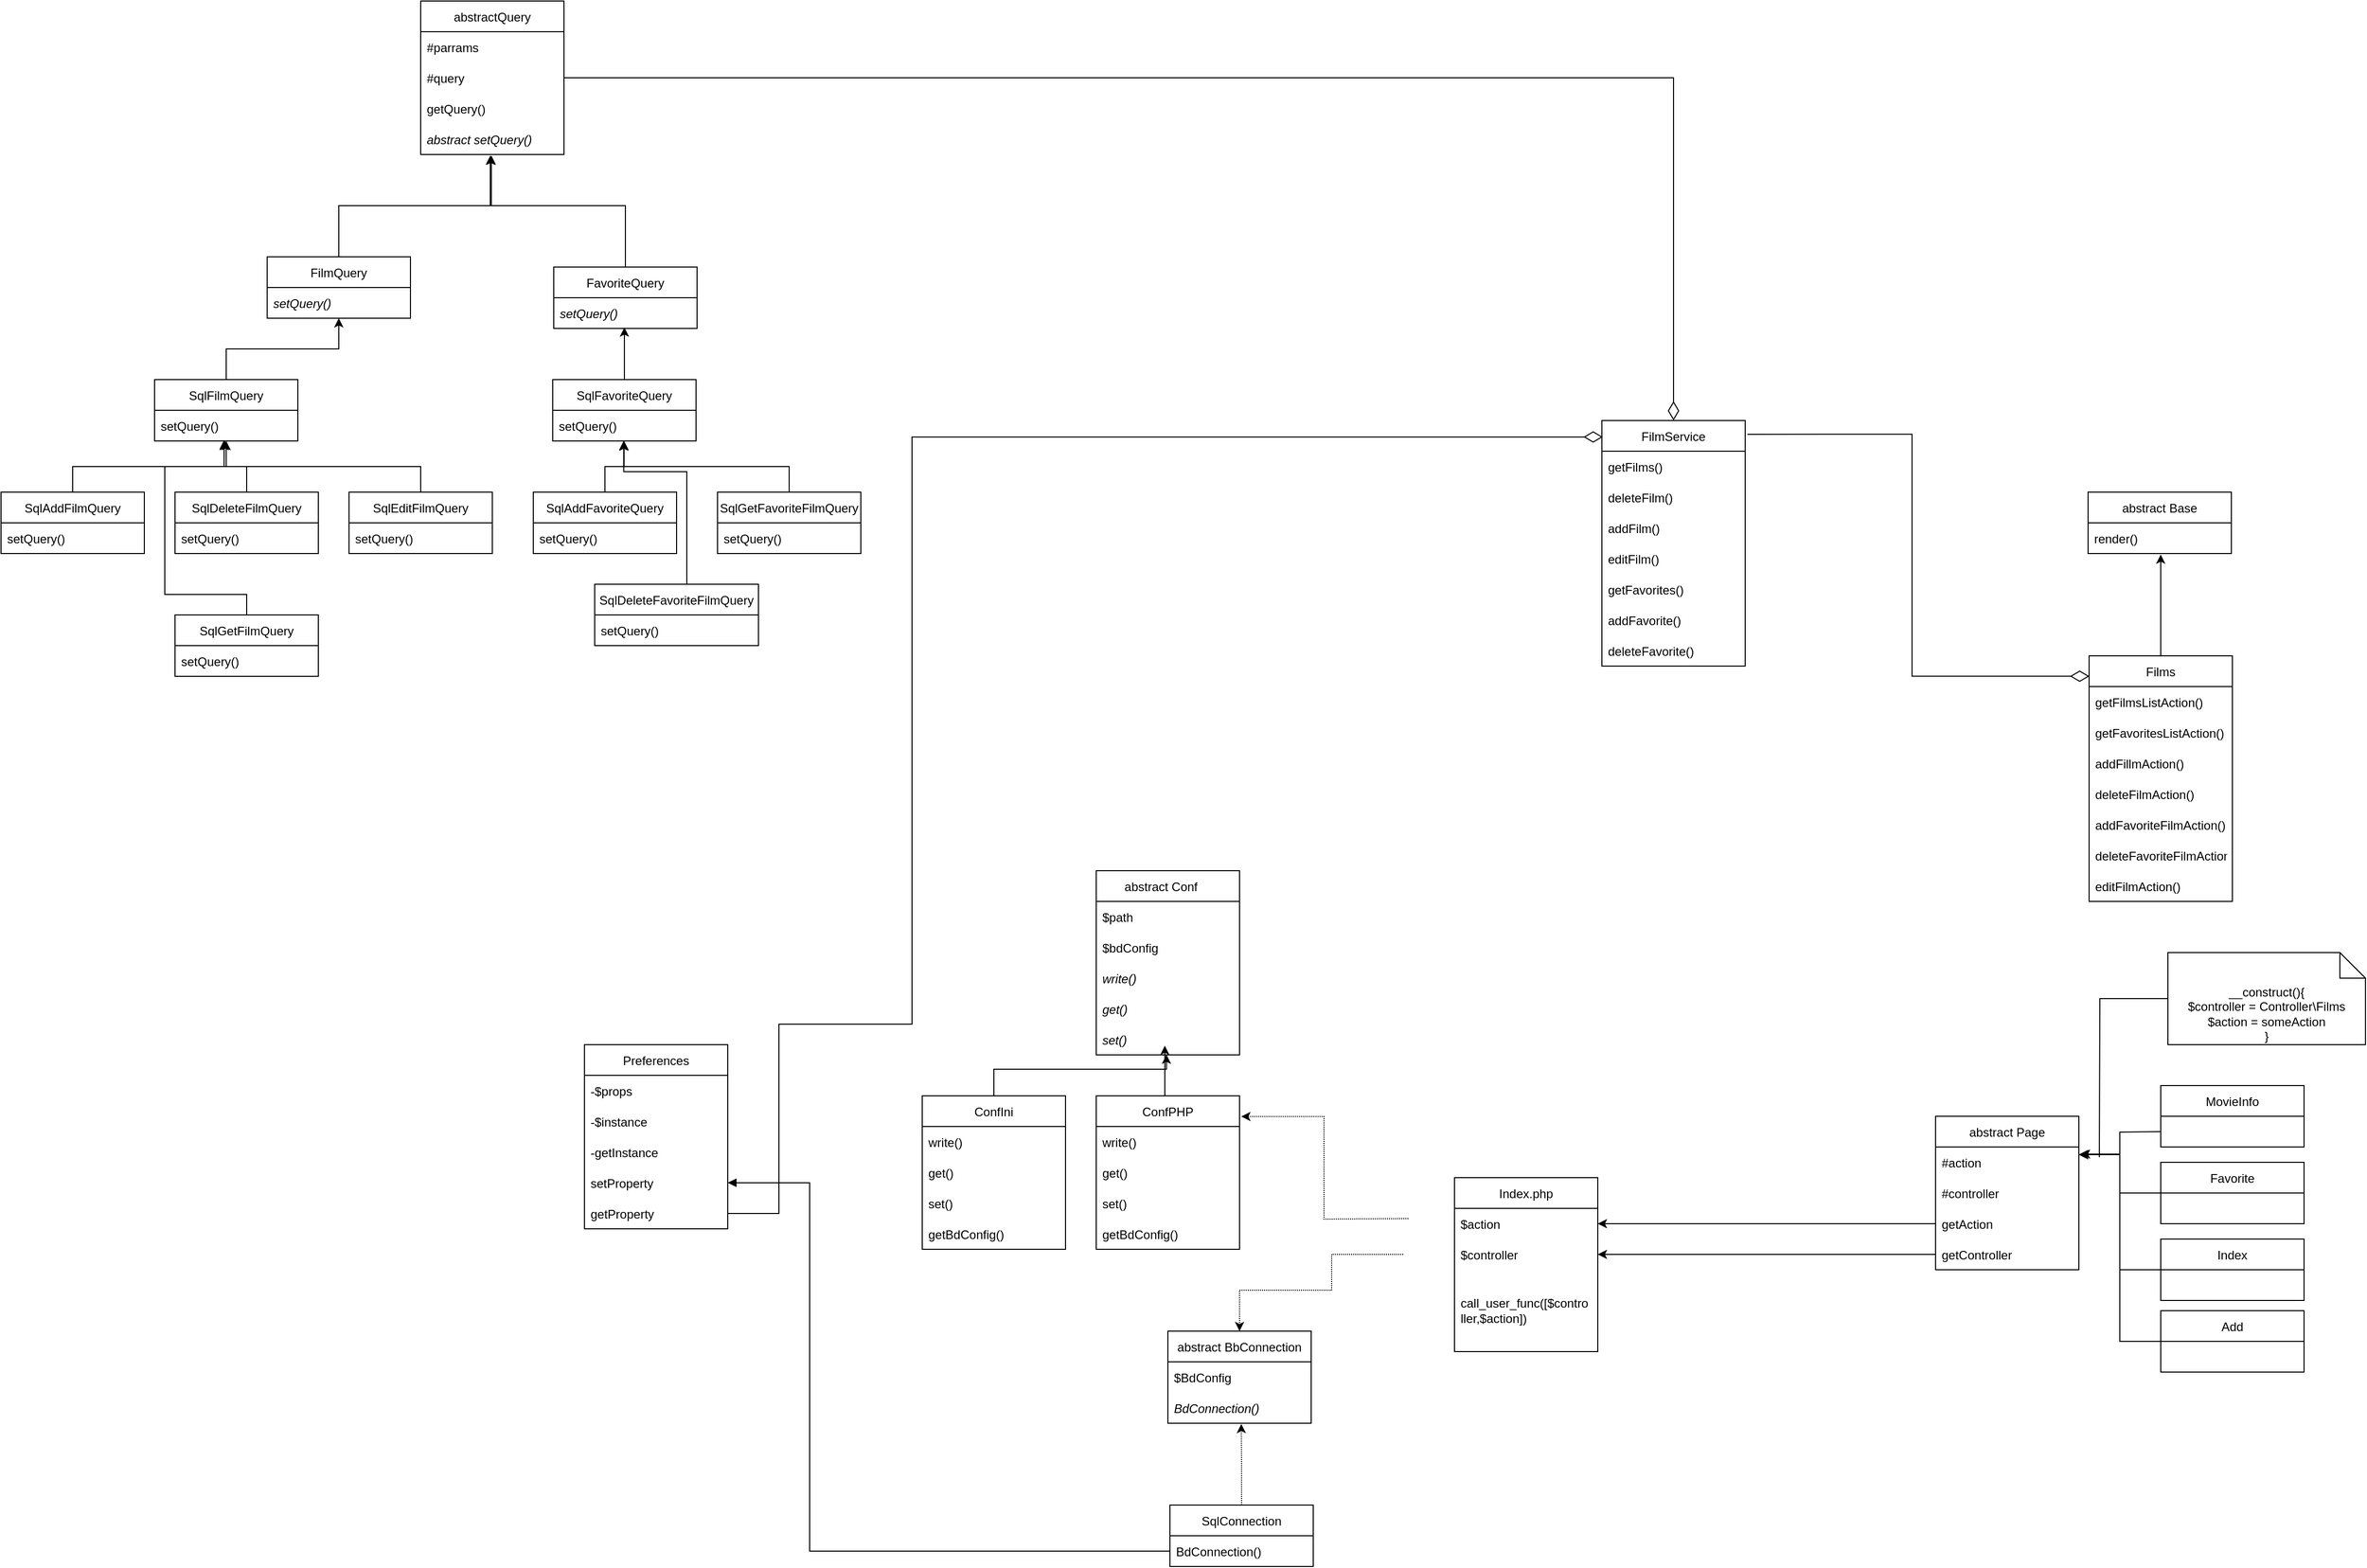 <mxfile version="16.2.7" type="github">
  <diagram id="x-eCoYUIMHcj22K13xYS" name="Page-1">
    <mxGraphModel dx="3325" dy="2113" grid="1" gridSize="10" guides="1" tooltips="1" connect="1" arrows="1" fold="1" page="1" pageScale="1" pageWidth="827" pageHeight="1169" math="0" shadow="0">
      <root>
        <mxCell id="0" />
        <mxCell id="1" parent="0" />
        <mxCell id="15lj-LPrfB2Xkm7jObaA-2" value="Index.php" style="swimlane;fontStyle=0;childLayout=stackLayout;horizontal=1;startSize=30;horizontalStack=0;resizeParent=1;resizeParentMax=0;resizeLast=0;collapsible=1;marginBottom=0;" parent="1" vertex="1">
          <mxGeometry x="130" y="330" width="140" height="170" as="geometry" />
        </mxCell>
        <mxCell id="dRqIgvYT9q5o6ogkmGFB-86" value="$action" style="text;strokeColor=none;fillColor=none;align=left;verticalAlign=middle;spacingLeft=4;spacingRight=4;overflow=hidden;points=[[0,0.5],[1,0.5]];portConstraint=eastwest;rotatable=0;" parent="15lj-LPrfB2Xkm7jObaA-2" vertex="1">
          <mxGeometry y="30" width="140" height="30" as="geometry" />
        </mxCell>
        <mxCell id="TvkVTVuoh55vLjsFHBJw-63" value="$controller" style="text;strokeColor=none;fillColor=none;align=left;verticalAlign=middle;spacingLeft=4;spacingRight=4;overflow=hidden;points=[[0,0.5],[1,0.5]];portConstraint=eastwest;rotatable=0;" vertex="1" parent="15lj-LPrfB2Xkm7jObaA-2">
          <mxGeometry y="60" width="140" height="30" as="geometry" />
        </mxCell>
        <mxCell id="TvkVTVuoh55vLjsFHBJw-234" value="call_user_func([$contro&lt;br&gt;ller,$action])" style="text;strokeColor=none;fillColor=none;align=left;verticalAlign=middle;spacingLeft=4;spacingRight=4;overflow=hidden;points=[[0,0.5],[1,0.5]];portConstraint=eastwest;rotatable=0;horizontal=1;whiteSpace=wrap;html=1;" vertex="1" parent="15lj-LPrfB2Xkm7jObaA-2">
          <mxGeometry y="90" width="140" height="80" as="geometry" />
        </mxCell>
        <mxCell id="dRqIgvYT9q5o6ogkmGFB-2" value="abstract Conf    " style="swimlane;fontStyle=0;childLayout=stackLayout;horizontal=1;startSize=30;horizontalStack=0;resizeParent=1;resizeParentMax=0;resizeLast=0;collapsible=1;marginBottom=0;" parent="1" vertex="1">
          <mxGeometry x="-220" y="30" width="140" height="180" as="geometry" />
        </mxCell>
        <mxCell id="dRqIgvYT9q5o6ogkmGFB-3" value="$path" style="text;strokeColor=none;fillColor=none;align=left;verticalAlign=middle;spacingLeft=4;spacingRight=4;overflow=hidden;points=[[0,0.5],[1,0.5]];portConstraint=eastwest;rotatable=0;" parent="dRqIgvYT9q5o6ogkmGFB-2" vertex="1">
          <mxGeometry y="30" width="140" height="30" as="geometry" />
        </mxCell>
        <mxCell id="dRqIgvYT9q5o6ogkmGFB-90" value="$bdConfig" style="text;strokeColor=none;fillColor=none;align=left;verticalAlign=middle;spacingLeft=4;spacingRight=4;overflow=hidden;points=[[0,0.5],[1,0.5]];portConstraint=eastwest;rotatable=0;" parent="dRqIgvYT9q5o6ogkmGFB-2" vertex="1">
          <mxGeometry y="60" width="140" height="30" as="geometry" />
        </mxCell>
        <mxCell id="dRqIgvYT9q5o6ogkmGFB-80" value="write()" style="text;strokeColor=none;fillColor=none;align=left;verticalAlign=middle;spacingLeft=4;spacingRight=4;overflow=hidden;points=[[0,0.5],[1,0.5]];portConstraint=eastwest;rotatable=0;fontStyle=2" parent="dRqIgvYT9q5o6ogkmGFB-2" vertex="1">
          <mxGeometry y="90" width="140" height="30" as="geometry" />
        </mxCell>
        <mxCell id="dRqIgvYT9q5o6ogkmGFB-4" value="get()" style="text;strokeColor=none;fillColor=none;align=left;verticalAlign=middle;spacingLeft=4;spacingRight=4;overflow=hidden;points=[[0,0.5],[1,0.5]];portConstraint=eastwest;rotatable=0;fontStyle=2" parent="dRqIgvYT9q5o6ogkmGFB-2" vertex="1">
          <mxGeometry y="120" width="140" height="30" as="geometry" />
        </mxCell>
        <mxCell id="dRqIgvYT9q5o6ogkmGFB-5" value="set()" style="text;strokeColor=none;fillColor=none;align=left;verticalAlign=middle;spacingLeft=4;spacingRight=4;overflow=hidden;points=[[0,0.5],[1,0.5]];portConstraint=eastwest;rotatable=0;fontStyle=2" parent="dRqIgvYT9q5o6ogkmGFB-2" vertex="1">
          <mxGeometry y="150" width="140" height="30" as="geometry" />
        </mxCell>
        <mxCell id="dRqIgvYT9q5o6ogkmGFB-16" style="edgeStyle=orthogonalEdgeStyle;rounded=0;orthogonalLoop=1;jettySize=auto;html=1;entryX=0.49;entryY=0.993;entryDx=0;entryDy=0;entryPerimeter=0;" parent="1" target="dRqIgvYT9q5o6ogkmGFB-5" edge="1">
          <mxGeometry relative="1" as="geometry">
            <mxPoint x="-320" y="253" as="sourcePoint" />
            <mxPoint x="-151.96" y="204" as="targetPoint" />
            <Array as="points">
              <mxPoint x="-320" y="224" />
              <mxPoint x="-151" y="224" />
            </Array>
          </mxGeometry>
        </mxCell>
        <mxCell id="dRqIgvYT9q5o6ogkmGFB-12" value="ConfIni" style="swimlane;fontStyle=0;childLayout=stackLayout;horizontal=1;startSize=30;horizontalStack=0;resizeParent=1;resizeParentMax=0;resizeLast=0;collapsible=1;marginBottom=0;" parent="1" vertex="1">
          <mxGeometry x="-390" y="250" width="140" height="150" as="geometry" />
        </mxCell>
        <mxCell id="dRqIgvYT9q5o6ogkmGFB-13" value="write()" style="text;strokeColor=none;fillColor=none;align=left;verticalAlign=middle;spacingLeft=4;spacingRight=4;overflow=hidden;points=[[0,0.5],[1,0.5]];portConstraint=eastwest;rotatable=0;" parent="dRqIgvYT9q5o6ogkmGFB-12" vertex="1">
          <mxGeometry y="30" width="140" height="30" as="geometry" />
        </mxCell>
        <mxCell id="dRqIgvYT9q5o6ogkmGFB-14" value="get() " style="text;strokeColor=none;fillColor=none;align=left;verticalAlign=middle;spacingLeft=4;spacingRight=4;overflow=hidden;points=[[0,0.5],[1,0.5]];portConstraint=eastwest;rotatable=0;" parent="dRqIgvYT9q5o6ogkmGFB-12" vertex="1">
          <mxGeometry y="60" width="140" height="30" as="geometry" />
        </mxCell>
        <mxCell id="dRqIgvYT9q5o6ogkmGFB-15" value="set()" style="text;strokeColor=none;fillColor=none;align=left;verticalAlign=middle;spacingLeft=4;spacingRight=4;overflow=hidden;points=[[0,0.5],[1,0.5]];portConstraint=eastwest;rotatable=0;" parent="dRqIgvYT9q5o6ogkmGFB-12" vertex="1">
          <mxGeometry y="90" width="140" height="30" as="geometry" />
        </mxCell>
        <mxCell id="dRqIgvYT9q5o6ogkmGFB-89" value="getBdConfig()" style="text;strokeColor=none;fillColor=none;align=left;verticalAlign=middle;spacingLeft=4;spacingRight=4;overflow=hidden;points=[[0,0.5],[1,0.5]];portConstraint=eastwest;rotatable=0;" parent="dRqIgvYT9q5o6ogkmGFB-12" vertex="1">
          <mxGeometry y="120" width="140" height="30" as="geometry" />
        </mxCell>
        <mxCell id="dRqIgvYT9q5o6ogkmGFB-70" style="edgeStyle=orthogonalEdgeStyle;rounded=0;orthogonalLoop=1;jettySize=auto;html=1;entryX=0.493;entryY=1.033;entryDx=0;entryDy=0;entryPerimeter=0;" parent="1" edge="1">
          <mxGeometry relative="1" as="geometry">
            <mxPoint x="-152" y="250" as="sourcePoint" />
            <mxPoint x="-152.98" y="200.99" as="targetPoint" />
            <Array as="points">
              <mxPoint x="-153" y="250" />
            </Array>
          </mxGeometry>
        </mxCell>
        <mxCell id="dRqIgvYT9q5o6ogkmGFB-64" value="ConfPHP" style="swimlane;fontStyle=0;childLayout=stackLayout;horizontal=1;startSize=30;horizontalStack=0;resizeParent=1;resizeParentMax=0;resizeLast=0;collapsible=1;marginBottom=0;" parent="1" vertex="1">
          <mxGeometry x="-220" y="250" width="140" height="150" as="geometry" />
        </mxCell>
        <mxCell id="dRqIgvYT9q5o6ogkmGFB-65" value="write()" style="text;strokeColor=none;fillColor=none;align=left;verticalAlign=middle;spacingLeft=4;spacingRight=4;overflow=hidden;points=[[0,0.5],[1,0.5]];portConstraint=eastwest;rotatable=0;" parent="dRqIgvYT9q5o6ogkmGFB-64" vertex="1">
          <mxGeometry y="30" width="140" height="30" as="geometry" />
        </mxCell>
        <mxCell id="dRqIgvYT9q5o6ogkmGFB-66" value="get() " style="text;strokeColor=none;fillColor=none;align=left;verticalAlign=middle;spacingLeft=4;spacingRight=4;overflow=hidden;points=[[0,0.5],[1,0.5]];portConstraint=eastwest;rotatable=0;" parent="dRqIgvYT9q5o6ogkmGFB-64" vertex="1">
          <mxGeometry y="60" width="140" height="30" as="geometry" />
        </mxCell>
        <mxCell id="dRqIgvYT9q5o6ogkmGFB-67" value="set()" style="text;strokeColor=none;fillColor=none;align=left;verticalAlign=middle;spacingLeft=4;spacingRight=4;overflow=hidden;points=[[0,0.5],[1,0.5]];portConstraint=eastwest;rotatable=0;" parent="dRqIgvYT9q5o6ogkmGFB-64" vertex="1">
          <mxGeometry y="90" width="140" height="30" as="geometry" />
        </mxCell>
        <mxCell id="dRqIgvYT9q5o6ogkmGFB-88" value="getBdConfig()" style="text;strokeColor=none;fillColor=none;align=left;verticalAlign=middle;spacingLeft=4;spacingRight=4;overflow=hidden;points=[[0,0.5],[1,0.5]];portConstraint=eastwest;rotatable=0;" parent="dRqIgvYT9q5o6ogkmGFB-64" vertex="1">
          <mxGeometry y="120" width="140" height="30" as="geometry" />
        </mxCell>
        <mxCell id="dRqIgvYT9q5o6ogkmGFB-85" style="edgeStyle=orthogonalEdgeStyle;rounded=0;orthogonalLoop=1;jettySize=auto;html=1;entryX=1.012;entryY=0.135;entryDx=0;entryDy=0;entryPerimeter=0;dashed=1;dashPattern=1 1;" parent="1" target="dRqIgvYT9q5o6ogkmGFB-64" edge="1">
          <mxGeometry relative="1" as="geometry">
            <mxPoint x="85" y="370" as="sourcePoint" />
          </mxGeometry>
        </mxCell>
        <mxCell id="dRqIgvYT9q5o6ogkmGFB-91" value="abstract BbConnection" style="swimlane;fontStyle=0;childLayout=stackLayout;horizontal=1;startSize=30;horizontalStack=0;resizeParent=1;resizeParentMax=0;resizeLast=0;collapsible=1;marginBottom=0;" parent="1" vertex="1">
          <mxGeometry x="-150" y="480" width="140" height="90" as="geometry" />
        </mxCell>
        <mxCell id="dRqIgvYT9q5o6ogkmGFB-92" value="$BdConfig" style="text;strokeColor=none;fillColor=none;align=left;verticalAlign=middle;spacingLeft=4;spacingRight=4;overflow=hidden;points=[[0,0.5],[1,0.5]];portConstraint=eastwest;rotatable=0;" parent="dRqIgvYT9q5o6ogkmGFB-91" vertex="1">
          <mxGeometry y="30" width="140" height="30" as="geometry" />
        </mxCell>
        <mxCell id="dRqIgvYT9q5o6ogkmGFB-93" value="BdConnection()" style="text;strokeColor=none;fillColor=none;align=left;verticalAlign=middle;spacingLeft=4;spacingRight=4;overflow=hidden;points=[[0,0.5],[1,0.5]];portConstraint=eastwest;rotatable=0;fontStyle=2" parent="dRqIgvYT9q5o6ogkmGFB-91" vertex="1">
          <mxGeometry y="60" width="140" height="30" as="geometry" />
        </mxCell>
        <mxCell id="dRqIgvYT9q5o6ogkmGFB-95" style="edgeStyle=orthogonalEdgeStyle;rounded=0;orthogonalLoop=1;jettySize=auto;html=1;entryX=0.5;entryY=0;entryDx=0;entryDy=0;dashed=1;dashPattern=1 1;fontStyle=3" parent="1" target="dRqIgvYT9q5o6ogkmGFB-91" edge="1">
          <mxGeometry relative="1" as="geometry">
            <Array as="points">
              <mxPoint x="10" y="405" />
              <mxPoint x="10" y="440" />
              <mxPoint x="-80" y="440" />
            </Array>
            <mxPoint x="80" y="405" as="sourcePoint" />
          </mxGeometry>
        </mxCell>
        <mxCell id="dRqIgvYT9q5o6ogkmGFB-101" style="edgeStyle=orthogonalEdgeStyle;rounded=0;orthogonalLoop=1;jettySize=auto;html=1;entryX=0.512;entryY=1.024;entryDx=0;entryDy=0;entryPerimeter=0;dashed=1;dashPattern=1 1;" parent="1" source="dRqIgvYT9q5o6ogkmGFB-96" target="dRqIgvYT9q5o6ogkmGFB-93" edge="1">
          <mxGeometry relative="1" as="geometry" />
        </mxCell>
        <mxCell id="dRqIgvYT9q5o6ogkmGFB-96" value="SqlConnection" style="swimlane;fontStyle=0;childLayout=stackLayout;horizontal=1;startSize=30;horizontalStack=0;resizeParent=1;resizeParentMax=0;resizeLast=0;collapsible=1;marginBottom=0;" parent="1" vertex="1">
          <mxGeometry x="-148" y="650" width="140" height="60" as="geometry" />
        </mxCell>
        <mxCell id="dRqIgvYT9q5o6ogkmGFB-98" value="BdConnection()" style="text;strokeColor=none;fillColor=none;align=left;verticalAlign=middle;spacingLeft=4;spacingRight=4;overflow=hidden;points=[[0,0.5],[1,0.5]];portConstraint=eastwest;rotatable=0;fontStyle=0" parent="dRqIgvYT9q5o6ogkmGFB-96" vertex="1">
          <mxGeometry y="30" width="140" height="30" as="geometry" />
        </mxCell>
        <mxCell id="TvkVTVuoh55vLjsFHBJw-1" value="Preferences" style="swimlane;fontStyle=0;childLayout=stackLayout;horizontal=1;startSize=30;horizontalStack=0;resizeParent=1;resizeParentMax=0;resizeLast=0;collapsible=1;marginBottom=0;" vertex="1" parent="1">
          <mxGeometry x="-720" y="200" width="140" height="180" as="geometry" />
        </mxCell>
        <mxCell id="TvkVTVuoh55vLjsFHBJw-3" value="-$props" style="text;strokeColor=none;fillColor=none;align=left;verticalAlign=middle;spacingLeft=4;spacingRight=4;overflow=hidden;points=[[0,0.5],[1,0.5]];portConstraint=eastwest;rotatable=0;" vertex="1" parent="TvkVTVuoh55vLjsFHBJw-1">
          <mxGeometry y="30" width="140" height="30" as="geometry" />
        </mxCell>
        <mxCell id="TvkVTVuoh55vLjsFHBJw-2" value="-$instance" style="text;strokeColor=none;fillColor=none;align=left;verticalAlign=middle;spacingLeft=4;spacingRight=4;overflow=hidden;points=[[0,0.5],[1,0.5]];portConstraint=eastwest;rotatable=0;" vertex="1" parent="TvkVTVuoh55vLjsFHBJw-1">
          <mxGeometry y="60" width="140" height="30" as="geometry" />
        </mxCell>
        <mxCell id="TvkVTVuoh55vLjsFHBJw-4" value="-getInstance" style="text;strokeColor=none;fillColor=none;align=left;verticalAlign=middle;spacingLeft=4;spacingRight=4;overflow=hidden;points=[[0,0.5],[1,0.5]];portConstraint=eastwest;rotatable=0;" vertex="1" parent="TvkVTVuoh55vLjsFHBJw-1">
          <mxGeometry y="90" width="140" height="30" as="geometry" />
        </mxCell>
        <mxCell id="TvkVTVuoh55vLjsFHBJw-5" value="setProperty" style="text;strokeColor=none;fillColor=none;align=left;verticalAlign=middle;spacingLeft=4;spacingRight=4;overflow=hidden;points=[[0,0.5],[1,0.5]];portConstraint=eastwest;rotatable=0;" vertex="1" parent="TvkVTVuoh55vLjsFHBJw-1">
          <mxGeometry y="120" width="140" height="30" as="geometry" />
        </mxCell>
        <mxCell id="TvkVTVuoh55vLjsFHBJw-6" value="getProperty" style="text;strokeColor=none;fillColor=none;align=left;verticalAlign=middle;spacingLeft=4;spacingRight=4;overflow=hidden;points=[[0,0.5],[1,0.5]];portConstraint=eastwest;rotatable=0;" vertex="1" parent="TvkVTVuoh55vLjsFHBJw-1">
          <mxGeometry y="150" width="140" height="30" as="geometry" />
        </mxCell>
        <mxCell id="TvkVTVuoh55vLjsFHBJw-26" value="abstract Page" style="swimlane;fontStyle=0;childLayout=stackLayout;horizontal=1;startSize=30;horizontalStack=0;resizeParent=1;resizeParentMax=0;resizeLast=0;collapsible=1;marginBottom=0;html=0;" vertex="1" parent="1">
          <mxGeometry x="600" y="270" width="140" height="150" as="geometry" />
        </mxCell>
        <mxCell id="TvkVTVuoh55vLjsFHBJw-57" value="#action" style="text;strokeColor=none;fillColor=none;align=left;verticalAlign=middle;spacingLeft=4;spacingRight=4;overflow=hidden;points=[[0,0.5],[1,0.5]];portConstraint=eastwest;rotatable=0;html=0;" vertex="1" parent="TvkVTVuoh55vLjsFHBJw-26">
          <mxGeometry y="30" width="140" height="30" as="geometry" />
        </mxCell>
        <mxCell id="TvkVTVuoh55vLjsFHBJw-56" value="#controller" style="text;strokeColor=none;fillColor=none;align=left;verticalAlign=middle;spacingLeft=4;spacingRight=4;overflow=hidden;points=[[0,0.5],[1,0.5]];portConstraint=eastwest;rotatable=0;html=0;" vertex="1" parent="TvkVTVuoh55vLjsFHBJw-26">
          <mxGeometry y="60" width="140" height="30" as="geometry" />
        </mxCell>
        <mxCell id="TvkVTVuoh55vLjsFHBJw-33" value="getAction" style="text;strokeColor=none;fillColor=none;align=left;verticalAlign=middle;spacingLeft=4;spacingRight=4;overflow=hidden;points=[[0,0.5],[1,0.5]];portConstraint=eastwest;rotatable=0;html=0;" vertex="1" parent="TvkVTVuoh55vLjsFHBJw-26">
          <mxGeometry y="90" width="140" height="30" as="geometry" />
        </mxCell>
        <mxCell id="TvkVTVuoh55vLjsFHBJw-62" value="getController" style="text;strokeColor=none;fillColor=none;align=left;verticalAlign=middle;spacingLeft=4;spacingRight=4;overflow=hidden;points=[[0,0.5],[1,0.5]];portConstraint=eastwest;rotatable=0;html=0;" vertex="1" parent="TvkVTVuoh55vLjsFHBJw-26">
          <mxGeometry y="120" width="140" height="30" as="geometry" />
        </mxCell>
        <mxCell id="TvkVTVuoh55vLjsFHBJw-34" value="MovieInfo" style="swimlane;fontStyle=0;childLayout=stackLayout;horizontal=1;startSize=30;horizontalStack=0;resizeParent=1;resizeParentMax=0;resizeLast=0;collapsible=1;marginBottom=0;html=0;" vertex="1" parent="1">
          <mxGeometry x="820" y="240" width="140" height="60" as="geometry" />
        </mxCell>
        <mxCell id="TvkVTVuoh55vLjsFHBJw-59" style="edgeStyle=orthogonalEdgeStyle;rounded=0;orthogonalLoop=1;jettySize=auto;html=1;entryX=1.014;entryY=0.233;entryDx=0;entryDy=0;entryPerimeter=0;" edge="1" parent="1" source="TvkVTVuoh55vLjsFHBJw-39" target="TvkVTVuoh55vLjsFHBJw-57">
          <mxGeometry relative="1" as="geometry">
            <mxPoint x="740" y="345" as="targetPoint" />
          </mxGeometry>
        </mxCell>
        <mxCell id="TvkVTVuoh55vLjsFHBJw-39" value="Favorite" style="swimlane;fontStyle=0;childLayout=stackLayout;horizontal=1;startSize=30;horizontalStack=0;resizeParent=1;resizeParentMax=0;resizeLast=0;collapsible=1;marginBottom=0;html=0;" vertex="1" parent="1">
          <mxGeometry x="820" y="315" width="140" height="60" as="geometry" />
        </mxCell>
        <mxCell id="TvkVTVuoh55vLjsFHBJw-60" style="edgeStyle=orthogonalEdgeStyle;rounded=0;orthogonalLoop=1;jettySize=auto;html=1;entryX=1;entryY=0.25;entryDx=0;entryDy=0;" edge="1" parent="1" source="TvkVTVuoh55vLjsFHBJw-43" target="TvkVTVuoh55vLjsFHBJw-26">
          <mxGeometry relative="1" as="geometry" />
        </mxCell>
        <mxCell id="TvkVTVuoh55vLjsFHBJw-43" value="Index" style="swimlane;fontStyle=0;childLayout=stackLayout;horizontal=1;startSize=30;horizontalStack=0;resizeParent=1;resizeParentMax=0;resizeLast=0;collapsible=1;marginBottom=0;html=0;" vertex="1" parent="1">
          <mxGeometry x="820" y="390" width="140" height="60" as="geometry" />
        </mxCell>
        <mxCell id="TvkVTVuoh55vLjsFHBJw-61" style="edgeStyle=orthogonalEdgeStyle;rounded=0;orthogonalLoop=1;jettySize=auto;html=1;entryX=1;entryY=0.25;entryDx=0;entryDy=0;" edge="1" parent="1" source="TvkVTVuoh55vLjsFHBJw-47" target="TvkVTVuoh55vLjsFHBJw-26">
          <mxGeometry relative="1" as="geometry" />
        </mxCell>
        <mxCell id="TvkVTVuoh55vLjsFHBJw-47" value="Add" style="swimlane;fontStyle=0;childLayout=stackLayout;horizontal=1;startSize=30;horizontalStack=0;resizeParent=1;resizeParentMax=0;resizeLast=0;collapsible=1;marginBottom=0;html=0;" vertex="1" parent="1">
          <mxGeometry x="820" y="460" width="140" height="60" as="geometry" />
        </mxCell>
        <mxCell id="TvkVTVuoh55vLjsFHBJw-58" style="edgeStyle=orthogonalEdgeStyle;rounded=0;orthogonalLoop=1;jettySize=auto;html=1;entryX=1;entryY=0.25;entryDx=0;entryDy=0;" edge="1" parent="1" target="TvkVTVuoh55vLjsFHBJw-26">
          <mxGeometry relative="1" as="geometry">
            <mxPoint x="820" y="285" as="sourcePoint" />
          </mxGeometry>
        </mxCell>
        <mxCell id="TvkVTVuoh55vLjsFHBJw-66" style="edgeStyle=orthogonalEdgeStyle;rounded=0;orthogonalLoop=1;jettySize=auto;html=1;entryX=1;entryY=0.5;entryDx=0;entryDy=0;endArrow=classic;endFill=1;endSize=6;strokeWidth=1;startSize=6;exitX=0;exitY=0.5;exitDx=0;exitDy=0;" edge="1" parent="1" source="TvkVTVuoh55vLjsFHBJw-33" target="dRqIgvYT9q5o6ogkmGFB-86">
          <mxGeometry relative="1" as="geometry">
            <Array as="points">
              <mxPoint x="530" y="375" />
              <mxPoint x="530" y="375" />
            </Array>
          </mxGeometry>
        </mxCell>
        <mxCell id="TvkVTVuoh55vLjsFHBJw-67" style="edgeStyle=orthogonalEdgeStyle;rounded=0;orthogonalLoop=1;jettySize=auto;html=1;entryX=1;entryY=0.5;entryDx=0;entryDy=0;endArrow=classic;endFill=1;endSize=6;strokeWidth=1;" edge="1" parent="1" source="TvkVTVuoh55vLjsFHBJw-62" target="TvkVTVuoh55vLjsFHBJw-63">
          <mxGeometry relative="1" as="geometry" />
        </mxCell>
        <mxCell id="TvkVTVuoh55vLjsFHBJw-69" style="edgeStyle=orthogonalEdgeStyle;rounded=0;orthogonalLoop=1;jettySize=auto;html=1;endArrow=none;endFill=0;startSize=6;endSize=6;strokeWidth=1;" edge="1" parent="1" source="TvkVTVuoh55vLjsFHBJw-68">
          <mxGeometry relative="1" as="geometry">
            <mxPoint x="760" y="310" as="targetPoint" />
          </mxGeometry>
        </mxCell>
        <mxCell id="TvkVTVuoh55vLjsFHBJw-68" value="&lt;span style=&quot;text-align: left&quot;&gt;__construct(){&lt;/span&gt;&lt;br style=&quot;padding: 0px ; margin: 0px ; text-align: left&quot;&gt;&lt;span style=&quot;text-align: left&quot;&gt;$controller =&amp;nbsp;Controller\\Films&lt;/span&gt;&lt;br style=&quot;padding: 0px ; margin: 0px ; text-align: left&quot;&gt;&lt;span style=&quot;text-align: left&quot;&gt;$action = someAction&lt;/span&gt;&lt;br style=&quot;padding: 0px ; margin: 0px ; text-align: left&quot;&gt;&lt;span style=&quot;text-align: left&quot;&gt;}&lt;/span&gt;" style="shape=note2;boundedLbl=1;whiteSpace=wrap;html=1;size=25;verticalAlign=top;align=center;" vertex="1" parent="1">
          <mxGeometry x="827" y="110" width="193" height="90" as="geometry" />
        </mxCell>
        <mxCell id="TvkVTVuoh55vLjsFHBJw-98" style="edgeStyle=orthogonalEdgeStyle;rounded=0;orthogonalLoop=1;jettySize=auto;html=1;entryX=0.507;entryY=1.033;entryDx=0;entryDy=0;entryPerimeter=0;endArrow=classic;endFill=1;startSize=6;endSize=6;strokeWidth=1;" edge="1" parent="1" source="TvkVTVuoh55vLjsFHBJw-83" target="TvkVTVuoh55vLjsFHBJw-94">
          <mxGeometry relative="1" as="geometry" />
        </mxCell>
        <mxCell id="TvkVTVuoh55vLjsFHBJw-83" value="Films" style="swimlane;fontStyle=0;childLayout=stackLayout;horizontal=1;startSize=30;horizontalStack=0;resizeParent=1;resizeParentMax=0;resizeLast=0;collapsible=1;marginBottom=0;html=0;" vertex="1" parent="1">
          <mxGeometry x="750" y="-180" width="140" height="240" as="geometry" />
        </mxCell>
        <mxCell id="TvkVTVuoh55vLjsFHBJw-84" value="getFilmsListAction()" style="text;strokeColor=none;fillColor=none;align=left;verticalAlign=middle;spacingLeft=4;spacingRight=4;overflow=hidden;points=[[0,0.5],[1,0.5]];portConstraint=eastwest;rotatable=0;html=0;" vertex="1" parent="TvkVTVuoh55vLjsFHBJw-83">
          <mxGeometry y="30" width="140" height="30" as="geometry" />
        </mxCell>
        <mxCell id="TvkVTVuoh55vLjsFHBJw-89" value="getFavoritesListAction()" style="text;strokeColor=none;fillColor=none;align=left;verticalAlign=middle;spacingLeft=4;spacingRight=4;overflow=hidden;points=[[0,0.5],[1,0.5]];portConstraint=eastwest;rotatable=0;html=0;" vertex="1" parent="TvkVTVuoh55vLjsFHBJw-83">
          <mxGeometry y="60" width="140" height="30" as="geometry" />
        </mxCell>
        <mxCell id="TvkVTVuoh55vLjsFHBJw-85" value="addFillmAction()" style="text;strokeColor=none;fillColor=none;align=left;verticalAlign=middle;spacingLeft=4;spacingRight=4;overflow=hidden;points=[[0,0.5],[1,0.5]];portConstraint=eastwest;rotatable=0;html=0;" vertex="1" parent="TvkVTVuoh55vLjsFHBJw-83">
          <mxGeometry y="90" width="140" height="30" as="geometry" />
        </mxCell>
        <mxCell id="TvkVTVuoh55vLjsFHBJw-91" value="deleteFilmAction()" style="text;strokeColor=none;fillColor=none;align=left;verticalAlign=middle;spacingLeft=4;spacingRight=4;overflow=hidden;points=[[0,0.5],[1,0.5]];portConstraint=eastwest;rotatable=0;html=0;" vertex="1" parent="TvkVTVuoh55vLjsFHBJw-83">
          <mxGeometry y="120" width="140" height="30" as="geometry" />
        </mxCell>
        <mxCell id="TvkVTVuoh55vLjsFHBJw-88" value="addFavoriteFilmAction()" style="text;strokeColor=none;fillColor=none;align=left;verticalAlign=middle;spacingLeft=4;spacingRight=4;overflow=hidden;points=[[0,0.5],[1,0.5]];portConstraint=eastwest;rotatable=0;html=0;" vertex="1" parent="TvkVTVuoh55vLjsFHBJw-83">
          <mxGeometry y="150" width="140" height="30" as="geometry" />
        </mxCell>
        <mxCell id="TvkVTVuoh55vLjsFHBJw-90" value="deleteFavoriteFilmAction()" style="text;strokeColor=none;fillColor=none;align=left;verticalAlign=middle;spacingLeft=4;spacingRight=4;overflow=hidden;points=[[0,0.5],[1,0.5]];portConstraint=eastwest;rotatable=0;html=0;" vertex="1" parent="TvkVTVuoh55vLjsFHBJw-83">
          <mxGeometry y="180" width="140" height="30" as="geometry" />
        </mxCell>
        <mxCell id="TvkVTVuoh55vLjsFHBJw-92" value="editFilmAction()" style="text;strokeColor=none;fillColor=none;align=left;verticalAlign=middle;spacingLeft=4;spacingRight=4;overflow=hidden;points=[[0,0.5],[1,0.5]];portConstraint=eastwest;rotatable=0;html=0;" vertex="1" parent="TvkVTVuoh55vLjsFHBJw-83">
          <mxGeometry y="210" width="140" height="30" as="geometry" />
        </mxCell>
        <mxCell id="TvkVTVuoh55vLjsFHBJw-93" value="abstract Base" style="swimlane;fontStyle=0;childLayout=stackLayout;horizontal=1;startSize=30;horizontalStack=0;resizeParent=1;resizeParentMax=0;resizeLast=0;collapsible=1;marginBottom=0;html=0;" vertex="1" parent="1">
          <mxGeometry x="749" y="-340" width="140" height="60" as="geometry" />
        </mxCell>
        <mxCell id="TvkVTVuoh55vLjsFHBJw-94" value="render()" style="text;strokeColor=none;fillColor=none;align=left;verticalAlign=middle;spacingLeft=4;spacingRight=4;overflow=hidden;points=[[0,0.5],[1,0.5]];portConstraint=eastwest;rotatable=0;html=0;" vertex="1" parent="TvkVTVuoh55vLjsFHBJw-93">
          <mxGeometry y="30" width="140" height="30" as="geometry" />
        </mxCell>
        <mxCell id="TvkVTVuoh55vLjsFHBJw-233" style="edgeStyle=orthogonalEdgeStyle;rounded=0;orthogonalLoop=1;jettySize=auto;html=1;entryX=0.002;entryY=0.083;entryDx=0;entryDy=0;entryPerimeter=0;startArrow=none;startFill=0;endArrow=diamondThin;endFill=0;startSize=6;endSize=16;strokeWidth=1;exitX=1.016;exitY=0.056;exitDx=0;exitDy=0;exitPerimeter=0;" edge="1" parent="1" source="TvkVTVuoh55vLjsFHBJw-99" target="TvkVTVuoh55vLjsFHBJw-83">
          <mxGeometry relative="1" as="geometry" />
        </mxCell>
        <mxCell id="TvkVTVuoh55vLjsFHBJw-99" value="FilmService" style="swimlane;fontStyle=0;childLayout=stackLayout;horizontal=1;startSize=30;horizontalStack=0;resizeParent=1;resizeParentMax=0;resizeLast=0;collapsible=1;marginBottom=0;html=0;" vertex="1" parent="1">
          <mxGeometry x="274" y="-410" width="140" height="240" as="geometry" />
        </mxCell>
        <mxCell id="TvkVTVuoh55vLjsFHBJw-100" value="getFilms()" style="text;strokeColor=none;fillColor=none;align=left;verticalAlign=middle;spacingLeft=4;spacingRight=4;overflow=hidden;points=[[0,0.5],[1,0.5]];portConstraint=eastwest;rotatable=0;html=0;" vertex="1" parent="TvkVTVuoh55vLjsFHBJw-99">
          <mxGeometry y="30" width="140" height="30" as="geometry" />
        </mxCell>
        <mxCell id="TvkVTVuoh55vLjsFHBJw-105" value="deleteFilm()" style="text;strokeColor=none;fillColor=none;align=left;verticalAlign=middle;spacingLeft=4;spacingRight=4;overflow=hidden;points=[[0,0.5],[1,0.5]];portConstraint=eastwest;rotatable=0;html=0;" vertex="1" parent="TvkVTVuoh55vLjsFHBJw-99">
          <mxGeometry y="60" width="140" height="30" as="geometry" />
        </mxCell>
        <mxCell id="TvkVTVuoh55vLjsFHBJw-101" value="addFilm()" style="text;strokeColor=none;fillColor=none;align=left;verticalAlign=middle;spacingLeft=4;spacingRight=4;overflow=hidden;points=[[0,0.5],[1,0.5]];portConstraint=eastwest;rotatable=0;html=0;" vertex="1" parent="TvkVTVuoh55vLjsFHBJw-99">
          <mxGeometry y="90" width="140" height="30" as="geometry" />
        </mxCell>
        <mxCell id="TvkVTVuoh55vLjsFHBJw-106" value="editFilm()" style="text;strokeColor=none;fillColor=none;align=left;verticalAlign=middle;spacingLeft=4;spacingRight=4;overflow=hidden;points=[[0,0.5],[1,0.5]];portConstraint=eastwest;rotatable=0;html=0;" vertex="1" parent="TvkVTVuoh55vLjsFHBJw-99">
          <mxGeometry y="120" width="140" height="30" as="geometry" />
        </mxCell>
        <mxCell id="TvkVTVuoh55vLjsFHBJw-102" value="getFavorites()" style="text;strokeColor=none;fillColor=none;align=left;verticalAlign=middle;spacingLeft=4;spacingRight=4;overflow=hidden;points=[[0,0.5],[1,0.5]];portConstraint=eastwest;rotatable=0;html=0;" vertex="1" parent="TvkVTVuoh55vLjsFHBJw-99">
          <mxGeometry y="150" width="140" height="30" as="geometry" />
        </mxCell>
        <mxCell id="TvkVTVuoh55vLjsFHBJw-103" value="addFavorite()" style="text;strokeColor=none;fillColor=none;align=left;verticalAlign=middle;spacingLeft=4;spacingRight=4;overflow=hidden;points=[[0,0.5],[1,0.5]];portConstraint=eastwest;rotatable=0;html=0;" vertex="1" parent="TvkVTVuoh55vLjsFHBJw-99">
          <mxGeometry y="180" width="140" height="30" as="geometry" />
        </mxCell>
        <mxCell id="TvkVTVuoh55vLjsFHBJw-104" value="deleteFavorite()" style="text;strokeColor=none;fillColor=none;align=left;verticalAlign=middle;spacingLeft=4;spacingRight=4;overflow=hidden;points=[[0,0.5],[1,0.5]];portConstraint=eastwest;rotatable=0;html=0;" vertex="1" parent="TvkVTVuoh55vLjsFHBJw-99">
          <mxGeometry y="210" width="140" height="30" as="geometry" />
        </mxCell>
        <mxCell id="TvkVTVuoh55vLjsFHBJw-231" style="edgeStyle=orthogonalEdgeStyle;rounded=0;orthogonalLoop=1;jettySize=auto;html=1;entryX=0.5;entryY=0;entryDx=0;entryDy=0;startArrow=none;startFill=0;endArrow=diamondThin;endFill=0;startSize=6;endSize=16;strokeWidth=1;" edge="1" parent="1" source="TvkVTVuoh55vLjsFHBJw-114" target="TvkVTVuoh55vLjsFHBJw-99">
          <mxGeometry relative="1" as="geometry" />
        </mxCell>
        <mxCell id="TvkVTVuoh55vLjsFHBJw-114" value="abstractQuery" style="swimlane;fontStyle=0;childLayout=stackLayout;horizontal=1;startSize=30;horizontalStack=0;resizeParent=1;resizeParentMax=0;resizeLast=0;collapsible=1;marginBottom=0;html=0;" vertex="1" parent="1">
          <mxGeometry x="-880" y="-820" width="140" height="150" as="geometry" />
        </mxCell>
        <mxCell id="TvkVTVuoh55vLjsFHBJw-118" value="#parrams" style="text;strokeColor=none;fillColor=none;align=left;verticalAlign=middle;spacingLeft=4;spacingRight=4;overflow=hidden;points=[[0,0.5],[1,0.5]];portConstraint=eastwest;rotatable=0;html=0;" vertex="1" parent="TvkVTVuoh55vLjsFHBJw-114">
          <mxGeometry y="30" width="140" height="30" as="geometry" />
        </mxCell>
        <mxCell id="TvkVTVuoh55vLjsFHBJw-127" value="#query" style="text;strokeColor=none;fillColor=none;align=left;verticalAlign=middle;spacingLeft=4;spacingRight=4;overflow=hidden;points=[[0,0.5],[1,0.5]];portConstraint=eastwest;rotatable=0;html=0;" vertex="1" parent="TvkVTVuoh55vLjsFHBJw-114">
          <mxGeometry y="60" width="140" height="30" as="geometry" />
        </mxCell>
        <mxCell id="TvkVTVuoh55vLjsFHBJw-126" value="getQuery()" style="text;strokeColor=none;fillColor=none;align=left;verticalAlign=middle;spacingLeft=4;spacingRight=4;overflow=hidden;points=[[0,0.5],[1,0.5]];portConstraint=eastwest;rotatable=0;html=0;fontStyle=0" vertex="1" parent="TvkVTVuoh55vLjsFHBJw-114">
          <mxGeometry y="90" width="140" height="30" as="geometry" />
        </mxCell>
        <mxCell id="TvkVTVuoh55vLjsFHBJw-117" value="abstract setQuery()" style="text;strokeColor=none;fillColor=none;align=left;verticalAlign=middle;spacingLeft=4;spacingRight=4;overflow=hidden;points=[[0,0.5],[1,0.5]];portConstraint=eastwest;rotatable=0;html=0;fontStyle=2" vertex="1" parent="TvkVTVuoh55vLjsFHBJw-114">
          <mxGeometry y="120" width="140" height="30" as="geometry" />
        </mxCell>
        <mxCell id="TvkVTVuoh55vLjsFHBJw-128" style="edgeStyle=orthogonalEdgeStyle;rounded=0;orthogonalLoop=1;jettySize=auto;html=1;exitX=0.5;exitY=0;exitDx=0;exitDy=0;entryX=0.493;entryY=1.033;entryDx=0;entryDy=0;entryPerimeter=0;endArrow=classic;endFill=1;startSize=6;endSize=6;strokeWidth=1;" edge="1" parent="1" source="TvkVTVuoh55vLjsFHBJw-122" target="TvkVTVuoh55vLjsFHBJw-117">
          <mxGeometry relative="1" as="geometry" />
        </mxCell>
        <mxCell id="TvkVTVuoh55vLjsFHBJw-122" value="FilmQuery" style="swimlane;fontStyle=0;childLayout=stackLayout;horizontal=1;startSize=30;horizontalStack=0;resizeParent=1;resizeParentMax=0;resizeLast=0;collapsible=1;marginBottom=0;html=0;" vertex="1" parent="1">
          <mxGeometry x="-1030" y="-570" width="140" height="60" as="geometry" />
        </mxCell>
        <mxCell id="TvkVTVuoh55vLjsFHBJw-123" value="setQuery()" style="text;strokeColor=none;fillColor=none;align=left;verticalAlign=middle;spacingLeft=4;spacingRight=4;overflow=hidden;points=[[0,0.5],[1,0.5]];portConstraint=eastwest;rotatable=0;html=0;fontStyle=2" vertex="1" parent="TvkVTVuoh55vLjsFHBJw-122">
          <mxGeometry y="30" width="140" height="30" as="geometry" />
        </mxCell>
        <mxCell id="TvkVTVuoh55vLjsFHBJw-143" style="edgeStyle=orthogonalEdgeStyle;rounded=0;orthogonalLoop=1;jettySize=auto;html=1;endArrow=block;endFill=1;startSize=6;endSize=6;strokeWidth=1;" edge="1" parent="1" source="dRqIgvYT9q5o6ogkmGFB-98" target="TvkVTVuoh55vLjsFHBJw-5">
          <mxGeometry relative="1" as="geometry">
            <Array as="points">
              <mxPoint x="-500" y="695" />
              <mxPoint x="-500" y="335" />
            </Array>
          </mxGeometry>
        </mxCell>
        <mxCell id="TvkVTVuoh55vLjsFHBJw-144" style="edgeStyle=orthogonalEdgeStyle;rounded=0;orthogonalLoop=1;jettySize=auto;html=1;entryX=0.007;entryY=0.067;entryDx=0;entryDy=0;endArrow=diamondThin;endFill=0;startSize=6;endSize=16;strokeWidth=1;entryPerimeter=0;" edge="1" parent="1" source="TvkVTVuoh55vLjsFHBJw-6" target="TvkVTVuoh55vLjsFHBJw-99">
          <mxGeometry relative="1" as="geometry">
            <mxPoint x="-240" y="-625" as="targetPoint" />
            <Array as="points">
              <mxPoint x="-530" y="365" />
              <mxPoint x="-530" y="180" />
              <mxPoint x="-400" y="180" />
              <mxPoint x="-400" y="-394" />
            </Array>
          </mxGeometry>
        </mxCell>
        <mxCell id="TvkVTVuoh55vLjsFHBJw-171" style="edgeStyle=orthogonalEdgeStyle;rounded=0;orthogonalLoop=1;jettySize=auto;html=1;endArrow=classic;endFill=1;startSize=6;endSize=6;strokeWidth=1;entryX=0.486;entryY=1.033;entryDx=0;entryDy=0;entryPerimeter=0;" edge="1" parent="1" target="TvkVTVuoh55vLjsFHBJw-117">
          <mxGeometry relative="1" as="geometry">
            <mxPoint x="-680" y="-560" as="sourcePoint" />
            <mxPoint x="-800" y="-660" as="targetPoint" />
            <Array as="points">
              <mxPoint x="-680" y="-620" />
              <mxPoint x="-812" y="-620" />
            </Array>
          </mxGeometry>
        </mxCell>
        <mxCell id="TvkVTVuoh55vLjsFHBJw-169" value="FavoriteQuery" style="swimlane;fontStyle=0;childLayout=stackLayout;horizontal=1;startSize=30;horizontalStack=0;resizeParent=1;resizeParentMax=0;resizeLast=0;collapsible=1;marginBottom=0;html=0;" vertex="1" parent="1">
          <mxGeometry x="-750" y="-560" width="140" height="60" as="geometry" />
        </mxCell>
        <mxCell id="TvkVTVuoh55vLjsFHBJw-170" value="setQuery()" style="text;strokeColor=none;fillColor=none;align=left;verticalAlign=middle;spacingLeft=4;spacingRight=4;overflow=hidden;points=[[0,0.5],[1,0.5]];portConstraint=eastwest;rotatable=0;html=0;fontStyle=2" vertex="1" parent="TvkVTVuoh55vLjsFHBJw-169">
          <mxGeometry y="30" width="140" height="30" as="geometry" />
        </mxCell>
        <mxCell id="TvkVTVuoh55vLjsFHBJw-180" style="edgeStyle=orthogonalEdgeStyle;rounded=0;orthogonalLoop=1;jettySize=auto;html=1;entryX=0.5;entryY=1;entryDx=0;entryDy=0;entryPerimeter=0;endArrow=classic;endFill=1;startSize=6;endSize=6;strokeWidth=1;" edge="1" parent="1" source="TvkVTVuoh55vLjsFHBJw-172" target="TvkVTVuoh55vLjsFHBJw-123">
          <mxGeometry relative="1" as="geometry" />
        </mxCell>
        <mxCell id="TvkVTVuoh55vLjsFHBJw-172" value="SqlFilmQuery" style="swimlane;fontStyle=0;childLayout=stackLayout;horizontal=1;startSize=30;horizontalStack=0;resizeParent=1;resizeParentMax=0;resizeLast=0;collapsible=1;marginBottom=0;html=0;" vertex="1" parent="1">
          <mxGeometry x="-1140" y="-450" width="140" height="60" as="geometry" />
        </mxCell>
        <mxCell id="TvkVTVuoh55vLjsFHBJw-196" value="setQuery()" style="text;strokeColor=none;fillColor=none;align=left;verticalAlign=middle;spacingLeft=4;spacingRight=4;overflow=hidden;points=[[0,0.5],[1,0.5]];portConstraint=eastwest;rotatable=0;html=0;" vertex="1" parent="TvkVTVuoh55vLjsFHBJw-172">
          <mxGeometry y="30" width="140" height="30" as="geometry" />
        </mxCell>
        <mxCell id="TvkVTVuoh55vLjsFHBJw-181" style="edgeStyle=orthogonalEdgeStyle;rounded=0;orthogonalLoop=1;jettySize=auto;html=1;entryX=0.493;entryY=0.967;entryDx=0;entryDy=0;entryPerimeter=0;endArrow=classic;endFill=1;startSize=6;endSize=6;strokeWidth=1;" edge="1" parent="1" source="TvkVTVuoh55vLjsFHBJw-176" target="TvkVTVuoh55vLjsFHBJw-170">
          <mxGeometry relative="1" as="geometry" />
        </mxCell>
        <mxCell id="TvkVTVuoh55vLjsFHBJw-176" value="SqlFavoriteQuery" style="swimlane;fontStyle=0;childLayout=stackLayout;horizontal=1;startSize=30;horizontalStack=0;resizeParent=1;resizeParentMax=0;resizeLast=0;collapsible=1;marginBottom=0;html=0;" vertex="1" parent="1">
          <mxGeometry x="-751" y="-450" width="140" height="60" as="geometry" />
        </mxCell>
        <mxCell id="TvkVTVuoh55vLjsFHBJw-197" value="setQuery()" style="text;strokeColor=none;fillColor=none;align=left;verticalAlign=middle;spacingLeft=4;spacingRight=4;overflow=hidden;points=[[0,0.5],[1,0.5]];portConstraint=eastwest;rotatable=0;html=0;" vertex="1" parent="TvkVTVuoh55vLjsFHBJw-176">
          <mxGeometry y="30" width="140" height="30" as="geometry" />
        </mxCell>
        <mxCell id="TvkVTVuoh55vLjsFHBJw-212" style="edgeStyle=orthogonalEdgeStyle;rounded=0;orthogonalLoop=1;jettySize=auto;html=1;entryX=0.486;entryY=1;entryDx=0;entryDy=0;entryPerimeter=0;startArrow=none;startFill=0;endArrow=classic;endFill=1;startSize=6;endSize=6;strokeWidth=1;" edge="1" parent="1" source="TvkVTVuoh55vLjsFHBJw-205" target="TvkVTVuoh55vLjsFHBJw-196">
          <mxGeometry relative="1" as="geometry" />
        </mxCell>
        <mxCell id="TvkVTVuoh55vLjsFHBJw-205" value="SqlAddFilmQuery" style="swimlane;fontStyle=0;childLayout=stackLayout;horizontal=1;startSize=30;horizontalStack=0;resizeParent=1;resizeParentMax=0;resizeLast=0;collapsible=1;marginBottom=0;html=0;" vertex="1" parent="1">
          <mxGeometry x="-1290" y="-340" width="140" height="60" as="geometry" />
        </mxCell>
        <mxCell id="TvkVTVuoh55vLjsFHBJw-206" value="setQuery()" style="text;strokeColor=none;fillColor=none;align=left;verticalAlign=middle;spacingLeft=4;spacingRight=4;overflow=hidden;points=[[0,0.5],[1,0.5]];portConstraint=eastwest;rotatable=0;html=0;" vertex="1" parent="TvkVTVuoh55vLjsFHBJw-205">
          <mxGeometry y="30" width="140" height="30" as="geometry" />
        </mxCell>
        <mxCell id="TvkVTVuoh55vLjsFHBJw-213" style="edgeStyle=orthogonalEdgeStyle;rounded=0;orthogonalLoop=1;jettySize=auto;html=1;entryX=0.486;entryY=0.967;entryDx=0;entryDy=0;entryPerimeter=0;startArrow=none;startFill=0;endArrow=classic;endFill=1;startSize=6;endSize=6;strokeWidth=1;" edge="1" parent="1" source="TvkVTVuoh55vLjsFHBJw-207" target="TvkVTVuoh55vLjsFHBJw-196">
          <mxGeometry relative="1" as="geometry" />
        </mxCell>
        <mxCell id="TvkVTVuoh55vLjsFHBJw-207" value="SqlDeleteFilmQuery" style="swimlane;fontStyle=0;childLayout=stackLayout;horizontal=1;startSize=30;horizontalStack=0;resizeParent=1;resizeParentMax=0;resizeLast=0;collapsible=1;marginBottom=0;html=0;" vertex="1" parent="1">
          <mxGeometry x="-1120" y="-340" width="140" height="60" as="geometry" />
        </mxCell>
        <mxCell id="TvkVTVuoh55vLjsFHBJw-208" value="setQuery()" style="text;strokeColor=none;fillColor=none;align=left;verticalAlign=middle;spacingLeft=4;spacingRight=4;overflow=hidden;points=[[0,0.5],[1,0.5]];portConstraint=eastwest;rotatable=0;html=0;" vertex="1" parent="TvkVTVuoh55vLjsFHBJw-207">
          <mxGeometry y="30" width="140" height="30" as="geometry" />
        </mxCell>
        <mxCell id="TvkVTVuoh55vLjsFHBJw-214" style="edgeStyle=orthogonalEdgeStyle;rounded=0;orthogonalLoop=1;jettySize=auto;html=1;entryX=0.486;entryY=0.967;entryDx=0;entryDy=0;entryPerimeter=0;startArrow=none;startFill=0;endArrow=classic;endFill=1;startSize=6;endSize=6;strokeWidth=1;" edge="1" parent="1" source="TvkVTVuoh55vLjsFHBJw-209" target="TvkVTVuoh55vLjsFHBJw-196">
          <mxGeometry relative="1" as="geometry" />
        </mxCell>
        <mxCell id="TvkVTVuoh55vLjsFHBJw-209" value="SqlEditFilmQuery" style="swimlane;fontStyle=0;childLayout=stackLayout;horizontal=1;startSize=30;horizontalStack=0;resizeParent=1;resizeParentMax=0;resizeLast=0;collapsible=1;marginBottom=0;html=0;" vertex="1" parent="1">
          <mxGeometry x="-950" y="-340" width="140" height="60" as="geometry" />
        </mxCell>
        <mxCell id="TvkVTVuoh55vLjsFHBJw-210" value="setQuery()" style="text;strokeColor=none;fillColor=none;align=left;verticalAlign=middle;spacingLeft=4;spacingRight=4;overflow=hidden;points=[[0,0.5],[1,0.5]];portConstraint=eastwest;rotatable=0;html=0;" vertex="1" parent="TvkVTVuoh55vLjsFHBJw-209">
          <mxGeometry y="30" width="140" height="30" as="geometry" />
        </mxCell>
        <mxCell id="TvkVTVuoh55vLjsFHBJw-221" style="edgeStyle=orthogonalEdgeStyle;rounded=0;orthogonalLoop=1;jettySize=auto;html=1;startArrow=none;startFill=0;endArrow=classic;endFill=1;startSize=6;endSize=6;strokeWidth=1;entryX=0.498;entryY=0.998;entryDx=0;entryDy=0;entryPerimeter=0;" edge="1" parent="1" source="TvkVTVuoh55vLjsFHBJw-215" target="TvkVTVuoh55vLjsFHBJw-197">
          <mxGeometry relative="1" as="geometry">
            <mxPoint x="-682" y="-390" as="targetPoint" />
          </mxGeometry>
        </mxCell>
        <mxCell id="TvkVTVuoh55vLjsFHBJw-215" value="SqlAddFavoriteQuery" style="swimlane;fontStyle=0;childLayout=stackLayout;horizontal=1;startSize=30;horizontalStack=0;resizeParent=1;resizeParentMax=0;resizeLast=0;collapsible=1;marginBottom=0;html=0;" vertex="1" parent="1">
          <mxGeometry x="-770" y="-340" width="140" height="60" as="geometry" />
        </mxCell>
        <mxCell id="TvkVTVuoh55vLjsFHBJw-216" value="setQuery()" style="text;strokeColor=none;fillColor=none;align=left;verticalAlign=middle;spacingLeft=4;spacingRight=4;overflow=hidden;points=[[0,0.5],[1,0.5]];portConstraint=eastwest;rotatable=0;html=0;" vertex="1" parent="TvkVTVuoh55vLjsFHBJw-215">
          <mxGeometry y="30" width="140" height="30" as="geometry" />
        </mxCell>
        <mxCell id="TvkVTVuoh55vLjsFHBJw-222" style="edgeStyle=orthogonalEdgeStyle;rounded=0;orthogonalLoop=1;jettySize=auto;html=1;entryX=0.496;entryY=0.989;entryDx=0;entryDy=0;entryPerimeter=0;startArrow=none;startFill=0;endArrow=classic;endFill=1;startSize=6;endSize=6;strokeWidth=1;" edge="1" parent="1" source="TvkVTVuoh55vLjsFHBJw-217" target="TvkVTVuoh55vLjsFHBJw-197">
          <mxGeometry relative="1" as="geometry" />
        </mxCell>
        <mxCell id="TvkVTVuoh55vLjsFHBJw-217" value="SqlGetFavoriteFilmQuery" style="swimlane;fontStyle=0;childLayout=stackLayout;horizontal=1;startSize=30;horizontalStack=0;resizeParent=1;resizeParentMax=0;resizeLast=0;collapsible=1;marginBottom=0;html=0;" vertex="1" parent="1">
          <mxGeometry x="-590" y="-340" width="140" height="60" as="geometry" />
        </mxCell>
        <mxCell id="TvkVTVuoh55vLjsFHBJw-218" value="setQuery()" style="text;strokeColor=none;fillColor=none;align=left;verticalAlign=middle;spacingLeft=4;spacingRight=4;overflow=hidden;points=[[0,0.5],[1,0.5]];portConstraint=eastwest;rotatable=0;html=0;" vertex="1" parent="TvkVTVuoh55vLjsFHBJw-217">
          <mxGeometry y="30" width="140" height="30" as="geometry" />
        </mxCell>
        <mxCell id="TvkVTVuoh55vLjsFHBJw-226" style="edgeStyle=orthogonalEdgeStyle;rounded=0;orthogonalLoop=1;jettySize=auto;html=1;entryX=0.496;entryY=1.017;entryDx=0;entryDy=0;entryPerimeter=0;startArrow=none;startFill=0;endArrow=classic;endFill=1;startSize=6;endSize=6;strokeWidth=1;" edge="1" parent="1" source="TvkVTVuoh55vLjsFHBJw-224" target="TvkVTVuoh55vLjsFHBJw-197">
          <mxGeometry relative="1" as="geometry">
            <Array as="points">
              <mxPoint x="-620" y="-360" />
              <mxPoint x="-682" y="-360" />
            </Array>
          </mxGeometry>
        </mxCell>
        <mxCell id="TvkVTVuoh55vLjsFHBJw-224" value="SqlDeleteFavoriteFilmQuery" style="swimlane;fontStyle=0;childLayout=stackLayout;horizontal=1;startSize=30;horizontalStack=0;resizeParent=1;resizeParentMax=0;resizeLast=0;collapsible=1;marginBottom=0;html=0;" vertex="1" parent="1">
          <mxGeometry x="-710" y="-250" width="160" height="60" as="geometry" />
        </mxCell>
        <mxCell id="TvkVTVuoh55vLjsFHBJw-225" value="setQuery()" style="text;strokeColor=none;fillColor=none;align=left;verticalAlign=middle;spacingLeft=4;spacingRight=4;overflow=hidden;points=[[0,0.5],[1,0.5]];portConstraint=eastwest;rotatable=0;html=0;" vertex="1" parent="TvkVTVuoh55vLjsFHBJw-224">
          <mxGeometry y="30" width="160" height="30" as="geometry" />
        </mxCell>
        <mxCell id="TvkVTVuoh55vLjsFHBJw-230" style="edgeStyle=orthogonalEdgeStyle;rounded=0;orthogonalLoop=1;jettySize=auto;html=1;startArrow=none;startFill=0;endArrow=classic;endFill=1;startSize=6;endSize=6;strokeWidth=1;" edge="1" parent="1" source="TvkVTVuoh55vLjsFHBJw-227">
          <mxGeometry relative="1" as="geometry">
            <mxPoint x="-1070" y="-390" as="targetPoint" />
            <Array as="points">
              <mxPoint x="-1050" y="-240" />
              <mxPoint x="-1130" y="-240" />
              <mxPoint x="-1130" y="-365" />
              <mxPoint x="-1070" y="-365" />
            </Array>
          </mxGeometry>
        </mxCell>
        <mxCell id="TvkVTVuoh55vLjsFHBJw-227" value="SqlGetFilmQuery" style="swimlane;fontStyle=0;childLayout=stackLayout;horizontal=1;startSize=30;horizontalStack=0;resizeParent=1;resizeParentMax=0;resizeLast=0;collapsible=1;marginBottom=0;html=0;" vertex="1" parent="1">
          <mxGeometry x="-1120" y="-220" width="140" height="60" as="geometry" />
        </mxCell>
        <mxCell id="TvkVTVuoh55vLjsFHBJw-228" value="setQuery()" style="text;strokeColor=none;fillColor=none;align=left;verticalAlign=middle;spacingLeft=4;spacingRight=4;overflow=hidden;points=[[0,0.5],[1,0.5]];portConstraint=eastwest;rotatable=0;html=0;" vertex="1" parent="TvkVTVuoh55vLjsFHBJw-227">
          <mxGeometry y="30" width="140" height="30" as="geometry" />
        </mxCell>
      </root>
    </mxGraphModel>
  </diagram>
</mxfile>

